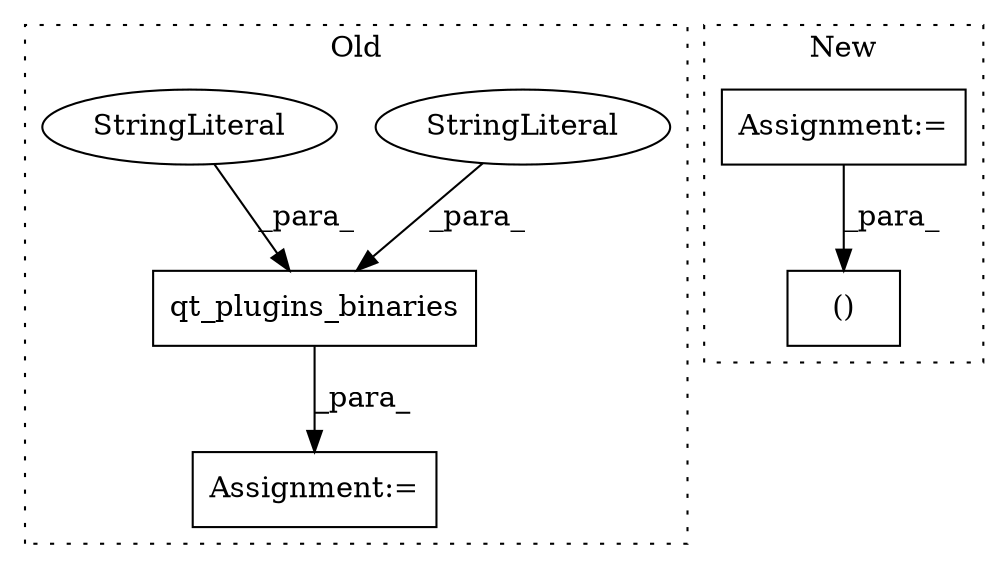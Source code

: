 digraph G {
subgraph cluster0 {
1 [label="qt_plugins_binaries" a="32" s="228,266" l="20,1" shape="box"];
3 [label="StringLiteral" a="45" s="248" l="8" shape="ellipse"];
4 [label="StringLiteral" a="45" s="257" l="9" shape="ellipse"];
6 [label="Assignment:=" a="7" s="227" l="1" shape="box"];
label = "Old";
style="dotted";
}
subgraph cluster1 {
2 [label="()" a="106" s="745" l="69" shape="box"];
5 [label="Assignment:=" a="7" s="297" l="2" shape="box"];
label = "New";
style="dotted";
}
1 -> 6 [label="_para_"];
3 -> 1 [label="_para_"];
4 -> 1 [label="_para_"];
5 -> 2 [label="_para_"];
}
